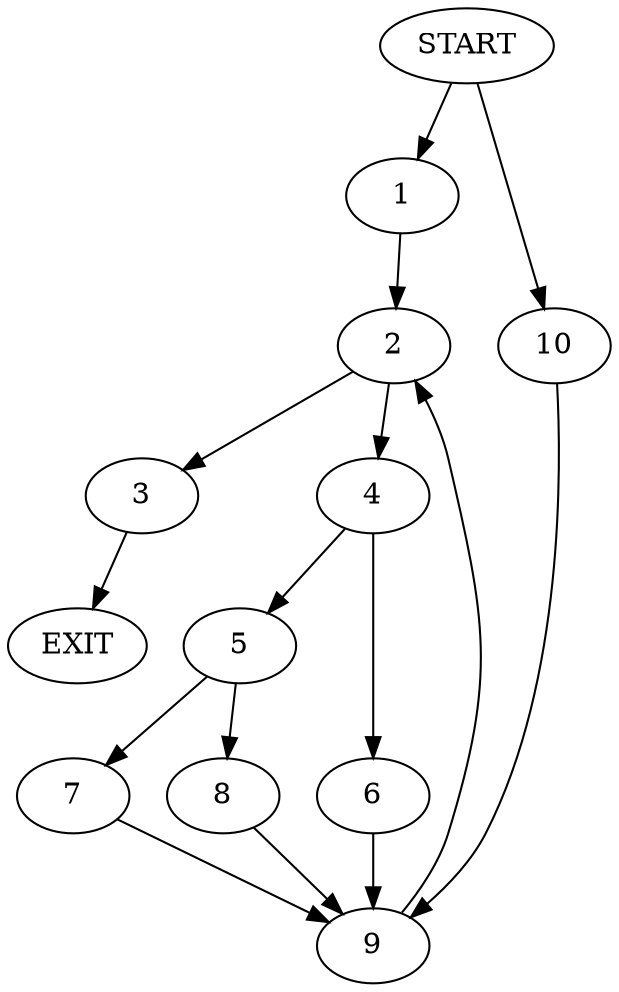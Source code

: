 digraph {
0 [label="START"]
11 [label="EXIT"]
0 -> 1
1 -> 2
2 -> 3
2 -> 4
4 -> 5
4 -> 6
3 -> 11
5 -> 7
5 -> 8
6 -> 9
9 -> 2
7 -> 9
8 -> 9
0 -> 10
10 -> 9
}
